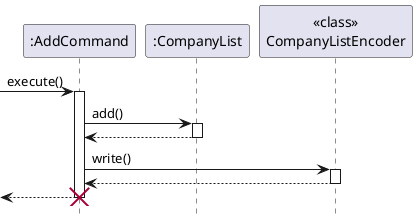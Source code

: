 @startuml
'https://plantuml.com/sequence-diagram

hide footbox

-> ":AddCommand": execute()

activate ":AddCommand"

":AddCommand" -> ":CompanyList": add()
activate ":CompanyList"

":CompanyList" --> ":AddCommand":
deactivate ":CompanyList"

":AddCommand" -> "<<class>>\nCompanyListEncoder": write()
activate "<<class>>\nCompanyListEncoder"
"<<class>>\nCompanyListEncoder" --> ":AddCommand":

deactivate "<<class>>\nCompanyListEncoder"
<-- ":AddCommand"

deactivate ":AddCommand"

destroy ":AddCommand"
@enduml